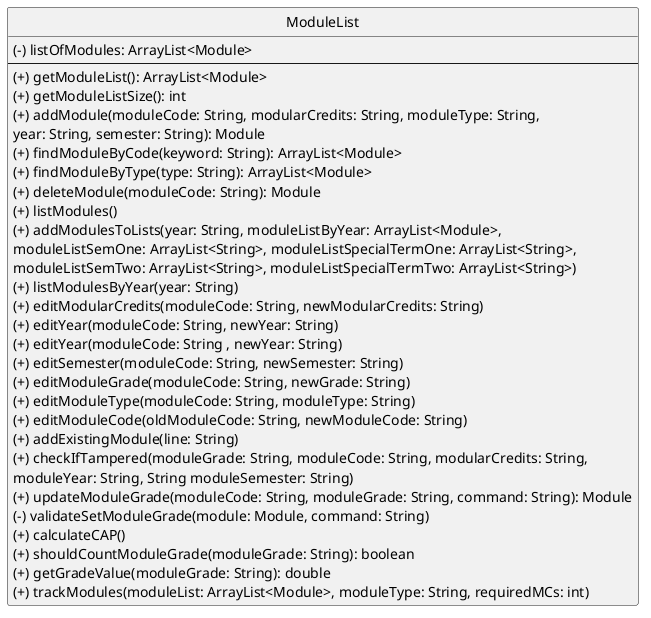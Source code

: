 @startuml
'https://plantuml.com/class-diagram
hide circle

interface ModuleList


class ModuleList {
(-) listOfModules: ArrayList<Module>
--
(+) getModuleList(): ArrayList<Module>
(+) getModuleListSize(): int
(+) addModule(moduleCode: String, modularCredits: String, moduleType: String,
year: String, semester: String): Module
(+) findModuleByCode(keyword: String): ArrayList<Module>
(+) findModuleByType(type: String): ArrayList<Module>
(+) deleteModule(moduleCode: String): Module
(+) listModules()
(+) addModulesToLists(year: String, moduleListByYear: ArrayList<Module>,
moduleListSemOne: ArrayList<String>, moduleListSpecialTermOne: ArrayList<String>,
moduleListSemTwo: ArrayList<String>, moduleListSpecialTermTwo: ArrayList<String>)
(+) listModulesByYear(year: String)
(+) editModularCredits(moduleCode: String, newModularCredits: String)
(+) editYear(moduleCode: String, newYear: String)
(+) editYear(moduleCode: String , newYear: String)
(+) editSemester(moduleCode: String, newSemester: String)
(+) editModuleGrade(moduleCode: String, newGrade: String)
(+) editModuleType(moduleCode: String, moduleType: String)
(+) editModuleCode(oldModuleCode: String, newModuleCode: String)
(+) addExistingModule(line: String)
(+) checkIfTampered(moduleGrade: String, moduleCode: String, modularCredits: String,
moduleYear: String, String moduleSemester: String)
(+) updateModuleGrade(moduleCode: String, moduleGrade: String, command: String): Module
(-) validateSetModuleGrade(module: Module, command: String)
(+) calculateCAP()
(+) shouldCountModuleGrade(moduleGrade: String): boolean
(+) getGradeValue(moduleGrade: String): double
(+) trackModules(moduleList: ArrayList<Module>, moduleType: String, requiredMCs: int)
}



@enduml